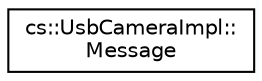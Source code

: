 digraph "Graphical Class Hierarchy"
{
  edge [fontname="Helvetica",fontsize="10",labelfontname="Helvetica",labelfontsize="10"];
  node [fontname="Helvetica",fontsize="10",shape=record];
  rankdir="LR";
  Node1 [label="cs::UsbCameraImpl::\lMessage",height=0.2,width=0.4,color="black", fillcolor="white", style="filled",URL="$structcs_1_1UsbCameraImpl_1_1Message.html"];
}
